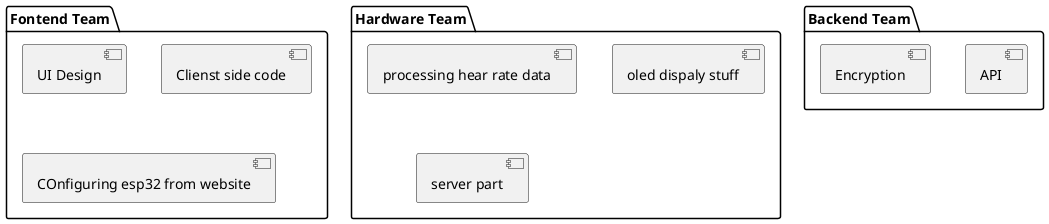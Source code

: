 @startuml
package "Backend Team" {
    [API]
    [Encryption]
}
package "Fontend Team" {
    [UI Design]
    [Clienst side code]
    [COnfiguring esp32 from website]
}
package "Hardware Team" {
    [processing hear rate data]
    [oled dispaly stuff]
    [server part]
}
@enduml
